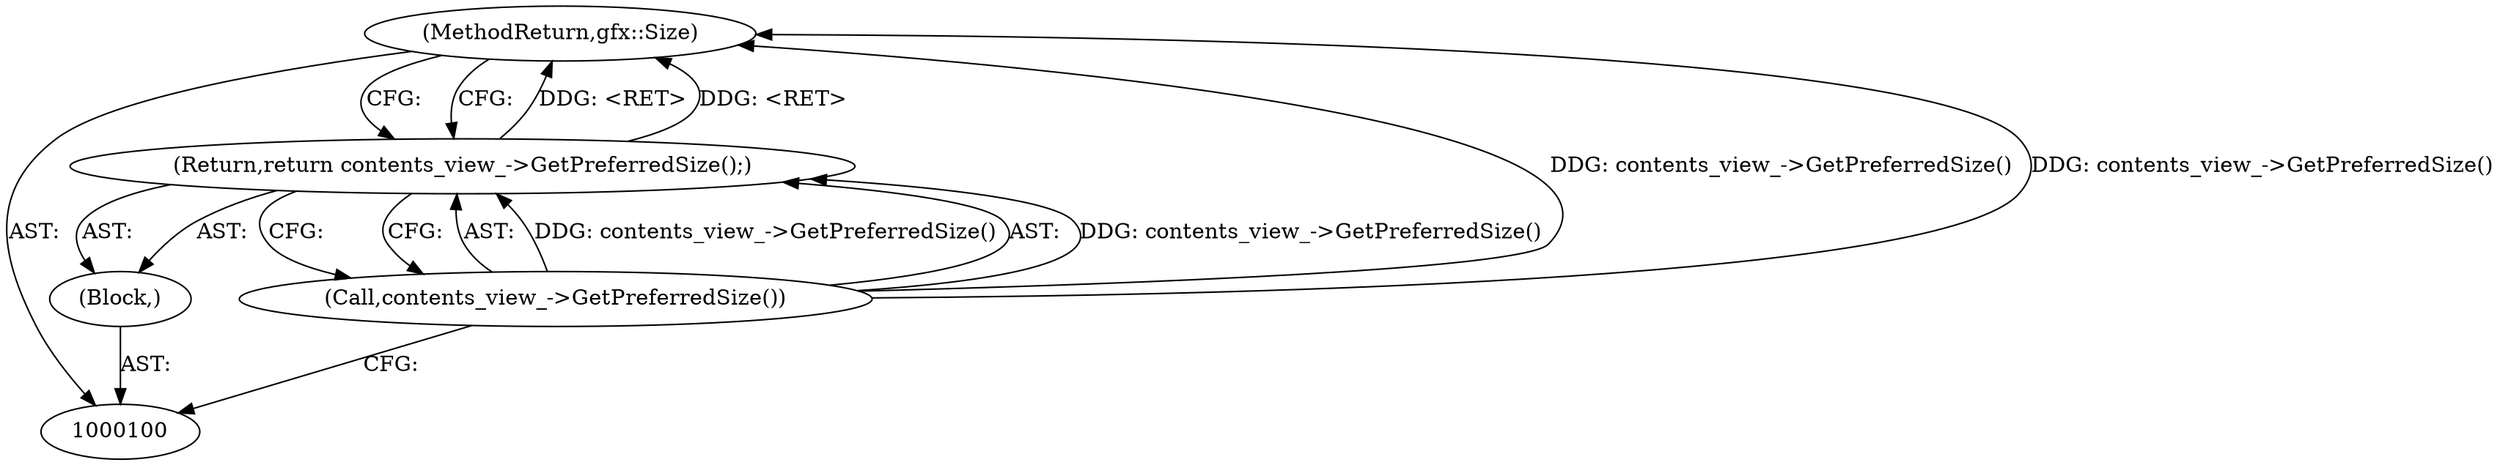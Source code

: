 digraph "0_Chrome_c25b198675380f713a56649c857b4367601d4a3d_0" {
"1000104" [label="(MethodReturn,gfx::Size)"];
"1000101" [label="(Block,)"];
"1000102" [label="(Return,return contents_view_->GetPreferredSize();)"];
"1000103" [label="(Call,contents_view_->GetPreferredSize())"];
"1000104" -> "1000100"  [label="AST: "];
"1000104" -> "1000102"  [label="CFG: "];
"1000103" -> "1000104"  [label="DDG: contents_view_->GetPreferredSize()"];
"1000102" -> "1000104"  [label="DDG: <RET>"];
"1000101" -> "1000100"  [label="AST: "];
"1000102" -> "1000101"  [label="AST: "];
"1000102" -> "1000101"  [label="AST: "];
"1000102" -> "1000103"  [label="CFG: "];
"1000103" -> "1000102"  [label="AST: "];
"1000104" -> "1000102"  [label="CFG: "];
"1000102" -> "1000104"  [label="DDG: <RET>"];
"1000103" -> "1000102"  [label="DDG: contents_view_->GetPreferredSize()"];
"1000103" -> "1000102"  [label="AST: "];
"1000103" -> "1000100"  [label="CFG: "];
"1000102" -> "1000103"  [label="CFG: "];
"1000103" -> "1000104"  [label="DDG: contents_view_->GetPreferredSize()"];
"1000103" -> "1000102"  [label="DDG: contents_view_->GetPreferredSize()"];
}
